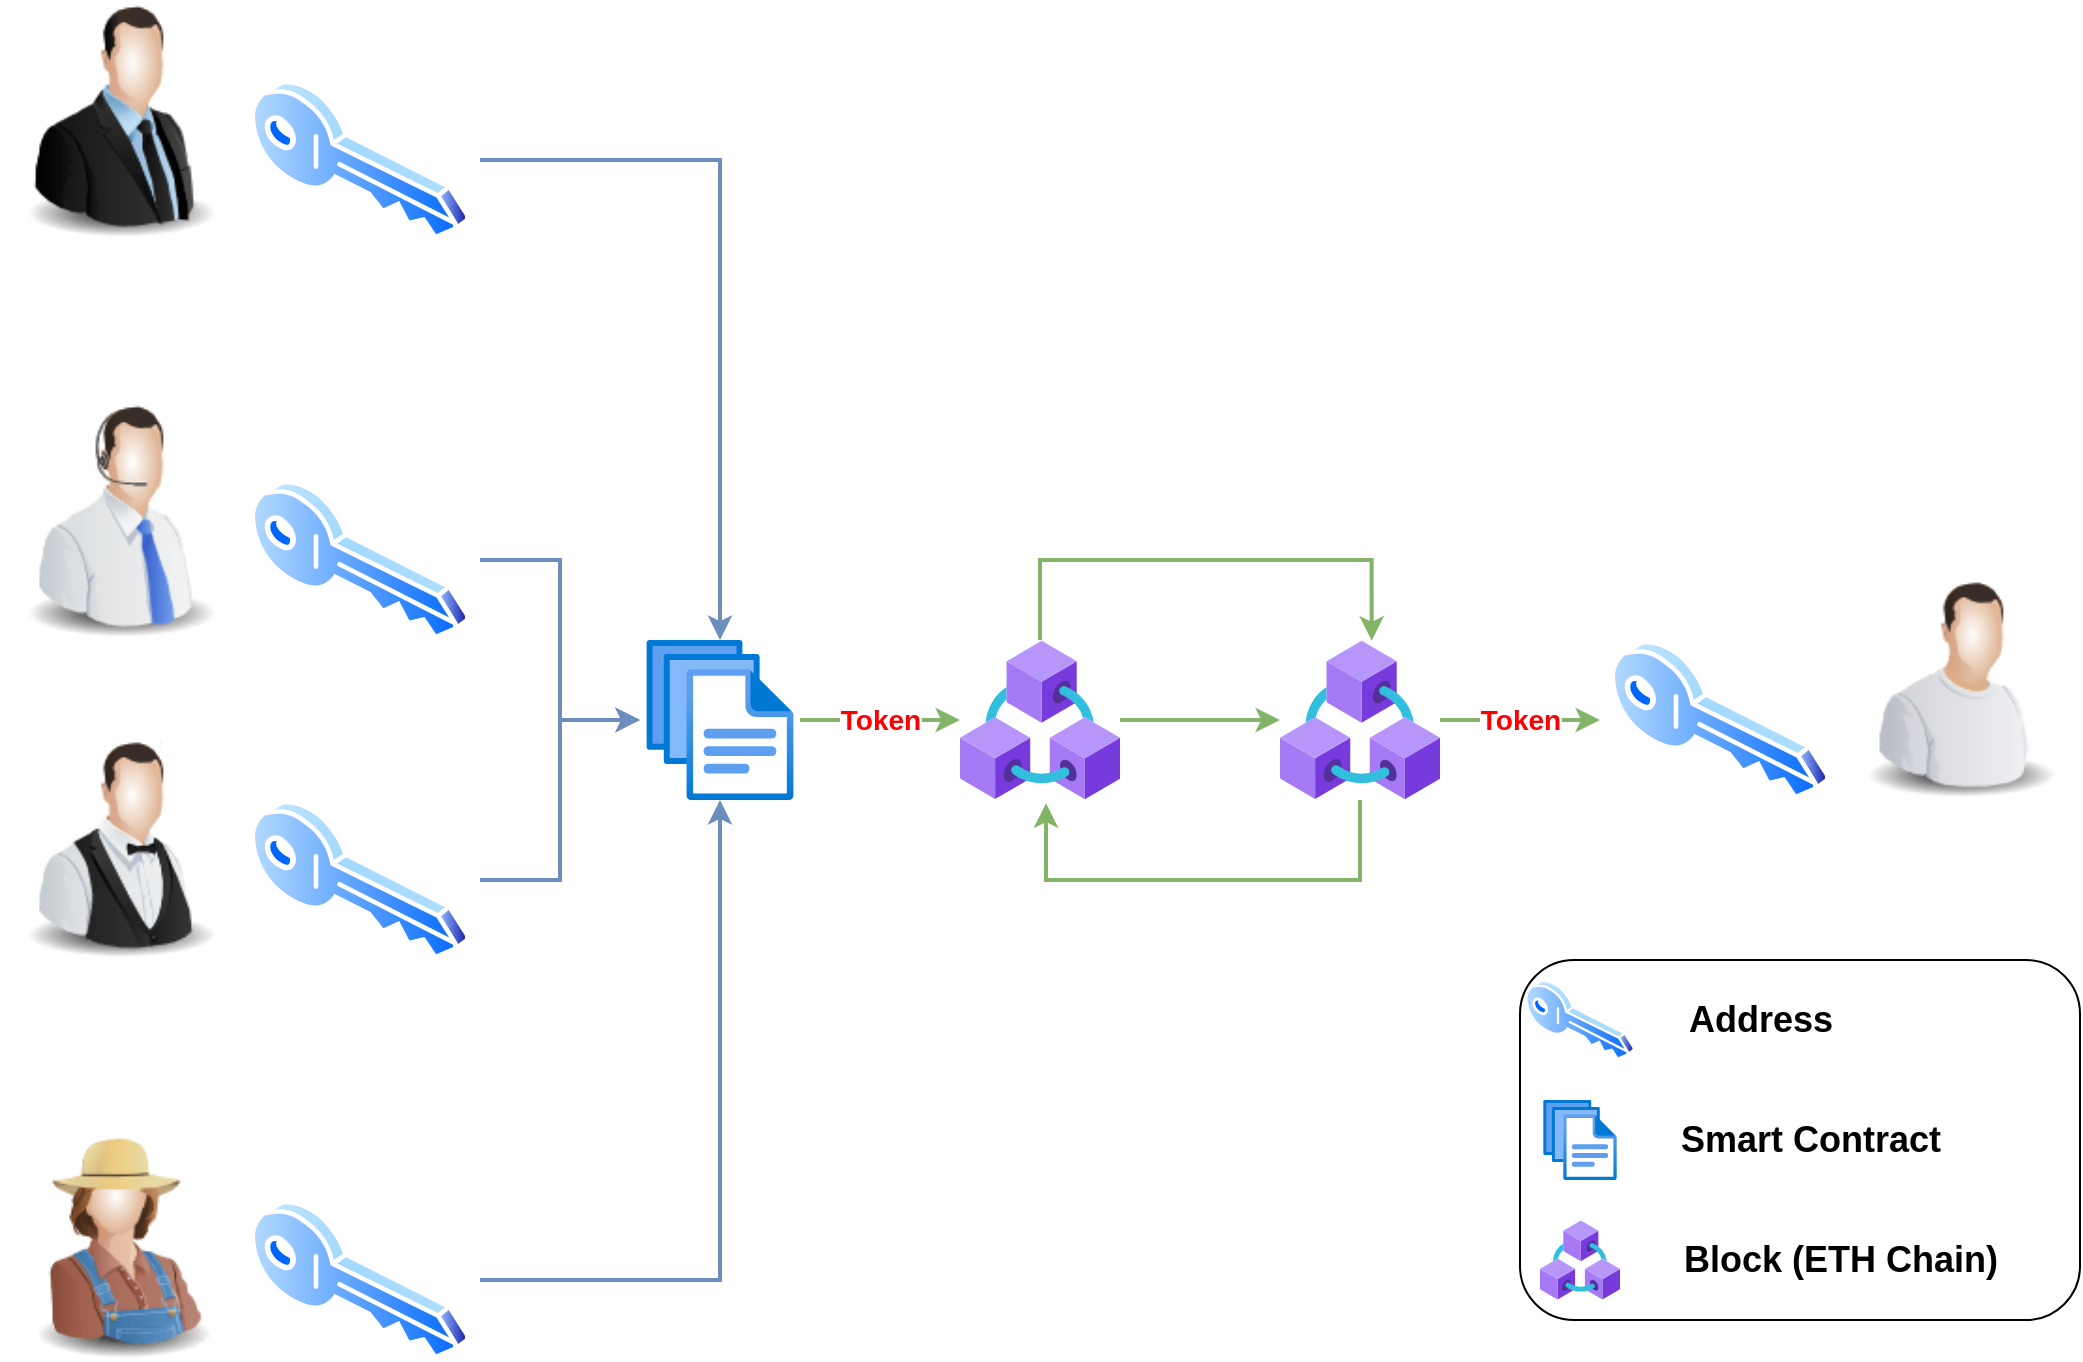 <mxfile version="21.2.1" type="github">
  <diagram name="Safe Architecture" id="IOx3L2gT1lAjid3hQ-a9">
    <mxGraphModel dx="1257" dy="634" grid="1" gridSize="10" guides="1" tooltips="1" connect="1" arrows="1" fold="1" page="1" pageScale="1" pageWidth="1169" pageHeight="827" math="0" shadow="0">
      <root>
        <mxCell id="0" />
        <mxCell id="1" parent="0" />
        <mxCell id="MqbVAJrmVxTxifl1eM4A-1" value="" style="image;html=1;image=img/lib/clip_art/people/Suit_Man_128x128.png" parent="1" vertex="1">
          <mxGeometry x="80" y="80" width="120" height="120" as="geometry" />
        </mxCell>
        <mxCell id="-Np9GkB7kijbRWwin-eq-14" style="edgeStyle=orthogonalEdgeStyle;rounded=0;orthogonalLoop=1;jettySize=auto;html=1;strokeWidth=2;fillColor=#dae8fc;strokeColor=#6c8ebf;" edge="1" parent="1" source="MqbVAJrmVxTxifl1eM4A-2" target="-Np9GkB7kijbRWwin-eq-7">
          <mxGeometry relative="1" as="geometry" />
        </mxCell>
        <mxCell id="MqbVAJrmVxTxifl1eM4A-2" value="" style="image;perimeter=ellipsePerimeter;html=1;align=center;shadow=0;dashed=0;spacingTop=3;image=img/lib/active_directory/key.svg;" parent="1" vertex="1">
          <mxGeometry x="200" y="120" width="120" height="80" as="geometry" />
        </mxCell>
        <mxCell id="-Np9GkB7kijbRWwin-eq-1" value="" style="image;html=1;image=img/lib/clip_art/people/Telesales_Man_128x128.png;aspect=fixed;" vertex="1" parent="1">
          <mxGeometry x="80" y="280" width="120" height="120" as="geometry" />
        </mxCell>
        <mxCell id="-Np9GkB7kijbRWwin-eq-11" style="edgeStyle=orthogonalEdgeStyle;rounded=0;orthogonalLoop=1;jettySize=auto;html=1;strokeWidth=2;fillColor=#dae8fc;strokeColor=#6c8ebf;" edge="1" parent="1" source="-Np9GkB7kijbRWwin-eq-2" target="-Np9GkB7kijbRWwin-eq-7">
          <mxGeometry relative="1" as="geometry" />
        </mxCell>
        <mxCell id="-Np9GkB7kijbRWwin-eq-2" value="" style="image;perimeter=ellipsePerimeter;html=1;align=center;shadow=0;dashed=0;spacingTop=3;image=img/lib/active_directory/key.svg;" vertex="1" parent="1">
          <mxGeometry x="200" y="320" width="120" height="80" as="geometry" />
        </mxCell>
        <mxCell id="-Np9GkB7kijbRWwin-eq-3" value="" style="image;html=1;image=img/lib/clip_art/people/Waiter_128x128.png" vertex="1" parent="1">
          <mxGeometry x="80" y="440" width="120" height="120" as="geometry" />
        </mxCell>
        <mxCell id="-Np9GkB7kijbRWwin-eq-10" style="edgeStyle=orthogonalEdgeStyle;rounded=0;orthogonalLoop=1;jettySize=auto;html=1;strokeWidth=2;fillColor=#dae8fc;strokeColor=#6c8ebf;" edge="1" parent="1" source="-Np9GkB7kijbRWwin-eq-4" target="-Np9GkB7kijbRWwin-eq-7">
          <mxGeometry relative="1" as="geometry" />
        </mxCell>
        <mxCell id="-Np9GkB7kijbRWwin-eq-4" value="" style="image;perimeter=ellipsePerimeter;html=1;align=center;shadow=0;dashed=0;spacingTop=3;image=img/lib/active_directory/key.svg;imageBackground=none;imageBorder=none;" vertex="1" parent="1">
          <mxGeometry x="200" y="480" width="120" height="80" as="geometry" />
        </mxCell>
        <mxCell id="-Np9GkB7kijbRWwin-eq-13" style="edgeStyle=orthogonalEdgeStyle;rounded=0;orthogonalLoop=1;jettySize=auto;html=1;strokeWidth=2;fillColor=#dae8fc;strokeColor=#6c8ebf;" edge="1" parent="1" source="-Np9GkB7kijbRWwin-eq-6" target="-Np9GkB7kijbRWwin-eq-7">
          <mxGeometry relative="1" as="geometry" />
        </mxCell>
        <mxCell id="-Np9GkB7kijbRWwin-eq-6" value="" style="image;perimeter=ellipsePerimeter;html=1;align=center;shadow=0;dashed=0;spacingTop=3;image=img/lib/active_directory/key.svg;" vertex="1" parent="1">
          <mxGeometry x="200" y="680" width="120" height="80" as="geometry" />
        </mxCell>
        <mxCell id="-Np9GkB7kijbRWwin-eq-25" value="&lt;font style=&quot;font-size: 14px;&quot;&gt;&lt;b&gt;Token&lt;/b&gt;&lt;/font&gt;" style="edgeStyle=orthogonalEdgeStyle;rounded=0;orthogonalLoop=1;jettySize=auto;html=1;fillColor=#d5e8d4;strokeColor=#82b366;strokeWidth=2;fontColor=#FF0000;" edge="1" parent="1" source="-Np9GkB7kijbRWwin-eq-7" target="-Np9GkB7kijbRWwin-eq-8">
          <mxGeometry relative="1" as="geometry" />
        </mxCell>
        <mxCell id="-Np9GkB7kijbRWwin-eq-7" value="" style="image;html=1;points=[];align=center;fontSize=12;image=img/lib/azure2/general/Files.svg;" vertex="1" parent="1">
          <mxGeometry x="400" y="400" width="80" height="80" as="geometry" />
        </mxCell>
        <mxCell id="-Np9GkB7kijbRWwin-eq-17" style="edgeStyle=orthogonalEdgeStyle;rounded=0;orthogonalLoop=1;jettySize=auto;html=1;strokeWidth=2;fillColor=#d5e8d4;strokeColor=#82b366;" edge="1" parent="1" source="-Np9GkB7kijbRWwin-eq-8" target="-Np9GkB7kijbRWwin-eq-15">
          <mxGeometry relative="1" as="geometry" />
        </mxCell>
        <mxCell id="-Np9GkB7kijbRWwin-eq-24" style="edgeStyle=orthogonalEdgeStyle;rounded=0;orthogonalLoop=1;jettySize=auto;html=1;entryX=0.573;entryY=0.004;entryDx=0;entryDy=0;entryPerimeter=0;strokeWidth=2;fillColor=#d5e8d4;strokeColor=#82b366;" edge="1" parent="1" source="-Np9GkB7kijbRWwin-eq-8" target="-Np9GkB7kijbRWwin-eq-15">
          <mxGeometry relative="1" as="geometry">
            <Array as="points">
              <mxPoint x="600" y="360" />
              <mxPoint x="766" y="360" />
            </Array>
          </mxGeometry>
        </mxCell>
        <mxCell id="-Np9GkB7kijbRWwin-eq-8" value="" style="image;aspect=fixed;html=1;points=[];align=center;fontSize=12;image=img/lib/azure2/blockchain/Azure_Blockchain_Service.svg;" vertex="1" parent="1">
          <mxGeometry x="560" y="400" width="80" height="80" as="geometry" />
        </mxCell>
        <mxCell id="-Np9GkB7kijbRWwin-eq-19" style="edgeStyle=orthogonalEdgeStyle;rounded=0;orthogonalLoop=1;jettySize=auto;html=1;entryX=0.538;entryY=1.021;entryDx=0;entryDy=0;entryPerimeter=0;fillColor=#d5e8d4;strokeColor=#82b366;strokeWidth=2;" edge="1" parent="1" source="-Np9GkB7kijbRWwin-eq-15" target="-Np9GkB7kijbRWwin-eq-8">
          <mxGeometry relative="1" as="geometry">
            <Array as="points">
              <mxPoint x="760" y="520" />
              <mxPoint x="603" y="520" />
            </Array>
          </mxGeometry>
        </mxCell>
        <mxCell id="-Np9GkB7kijbRWwin-eq-23" value="Token" style="edgeStyle=orthogonalEdgeStyle;rounded=0;orthogonalLoop=1;jettySize=auto;html=1;entryX=0;entryY=0.5;entryDx=0;entryDy=0;strokeWidth=2;fillColor=#d5e8d4;strokeColor=#82b366;fontSize=14;fontStyle=1;fontColor=#FF0000;" edge="1" parent="1" source="-Np9GkB7kijbRWwin-eq-15" target="-Np9GkB7kijbRWwin-eq-22">
          <mxGeometry relative="1" as="geometry" />
        </mxCell>
        <mxCell id="-Np9GkB7kijbRWwin-eq-15" value="" style="image;aspect=fixed;html=1;points=[];align=center;fontSize=12;image=img/lib/azure2/blockchain/Azure_Blockchain_Service.svg;" vertex="1" parent="1">
          <mxGeometry x="720" y="400" width="80" height="80" as="geometry" />
        </mxCell>
        <mxCell id="-Np9GkB7kijbRWwin-eq-21" value="" style="image;html=1;image=img/lib/clip_art/people/Farmer_Woman_128x128.png" vertex="1" parent="1">
          <mxGeometry x="80" y="640" width="120" height="120" as="geometry" />
        </mxCell>
        <mxCell id="-Np9GkB7kijbRWwin-eq-22" value="" style="image;perimeter=ellipsePerimeter;html=1;align=center;shadow=0;dashed=0;spacingTop=3;image=img/lib/active_directory/key.svg;" vertex="1" parent="1">
          <mxGeometry x="880" y="400" width="120" height="80" as="geometry" />
        </mxCell>
        <mxCell id="-Np9GkB7kijbRWwin-eq-27" value="" style="rounded=1;whiteSpace=wrap;html=1;" vertex="1" parent="1">
          <mxGeometry x="840" y="560" width="280" height="180" as="geometry" />
        </mxCell>
        <mxCell id="-Np9GkB7kijbRWwin-eq-26" value="" style="image;perimeter=ellipsePerimeter;html=1;align=center;shadow=0;dashed=0;spacingTop=3;image=img/lib/active_directory/key.svg;aspect=fixed;" vertex="1" parent="1">
          <mxGeometry x="840" y="570" width="60" height="40" as="geometry" />
        </mxCell>
        <mxCell id="-Np9GkB7kijbRWwin-eq-28" value="" style="image;html=1;image=img/lib/clip_art/people/Worker_Man_128x128.png" vertex="1" parent="1">
          <mxGeometry x="1000" y="360" width="120" height="120" as="geometry" />
        </mxCell>
        <mxCell id="-Np9GkB7kijbRWwin-eq-29" value="" style="image;html=1;points=[];align=center;fontSize=12;image=img/lib/azure2/general/Files.svg;" vertex="1" parent="1">
          <mxGeometry x="850" y="630" width="40" height="40" as="geometry" />
        </mxCell>
        <mxCell id="-Np9GkB7kijbRWwin-eq-30" value="" style="image;aspect=fixed;html=1;points=[];align=center;fontSize=12;image=img/lib/azure2/blockchain/Azure_Blockchain_Service.svg;" vertex="1" parent="1">
          <mxGeometry x="850" y="690" width="40" height="40" as="geometry" />
        </mxCell>
        <mxCell id="-Np9GkB7kijbRWwin-eq-31" value="Address" style="text;html=1;align=center;verticalAlign=middle;resizable=0;points=[];autosize=1;strokeColor=none;fillColor=none;fontSize=18;fontStyle=1" vertex="1" parent="1">
          <mxGeometry x="910" y="570" width="100" height="40" as="geometry" />
        </mxCell>
        <mxCell id="-Np9GkB7kijbRWwin-eq-32" value="Smart Contract" style="text;html=1;align=center;verticalAlign=middle;resizable=0;points=[];autosize=1;strokeColor=none;fillColor=none;fontSize=18;fontStyle=1" vertex="1" parent="1">
          <mxGeometry x="910" y="630" width="150" height="40" as="geometry" />
        </mxCell>
        <mxCell id="-Np9GkB7kijbRWwin-eq-33" value="Block (ETH Chain)" style="text;html=1;align=center;verticalAlign=middle;resizable=0;points=[];autosize=1;strokeColor=none;fillColor=none;fontSize=18;fontStyle=1" vertex="1" parent="1">
          <mxGeometry x="910" y="690" width="180" height="40" as="geometry" />
        </mxCell>
      </root>
    </mxGraphModel>
  </diagram>
</mxfile>
